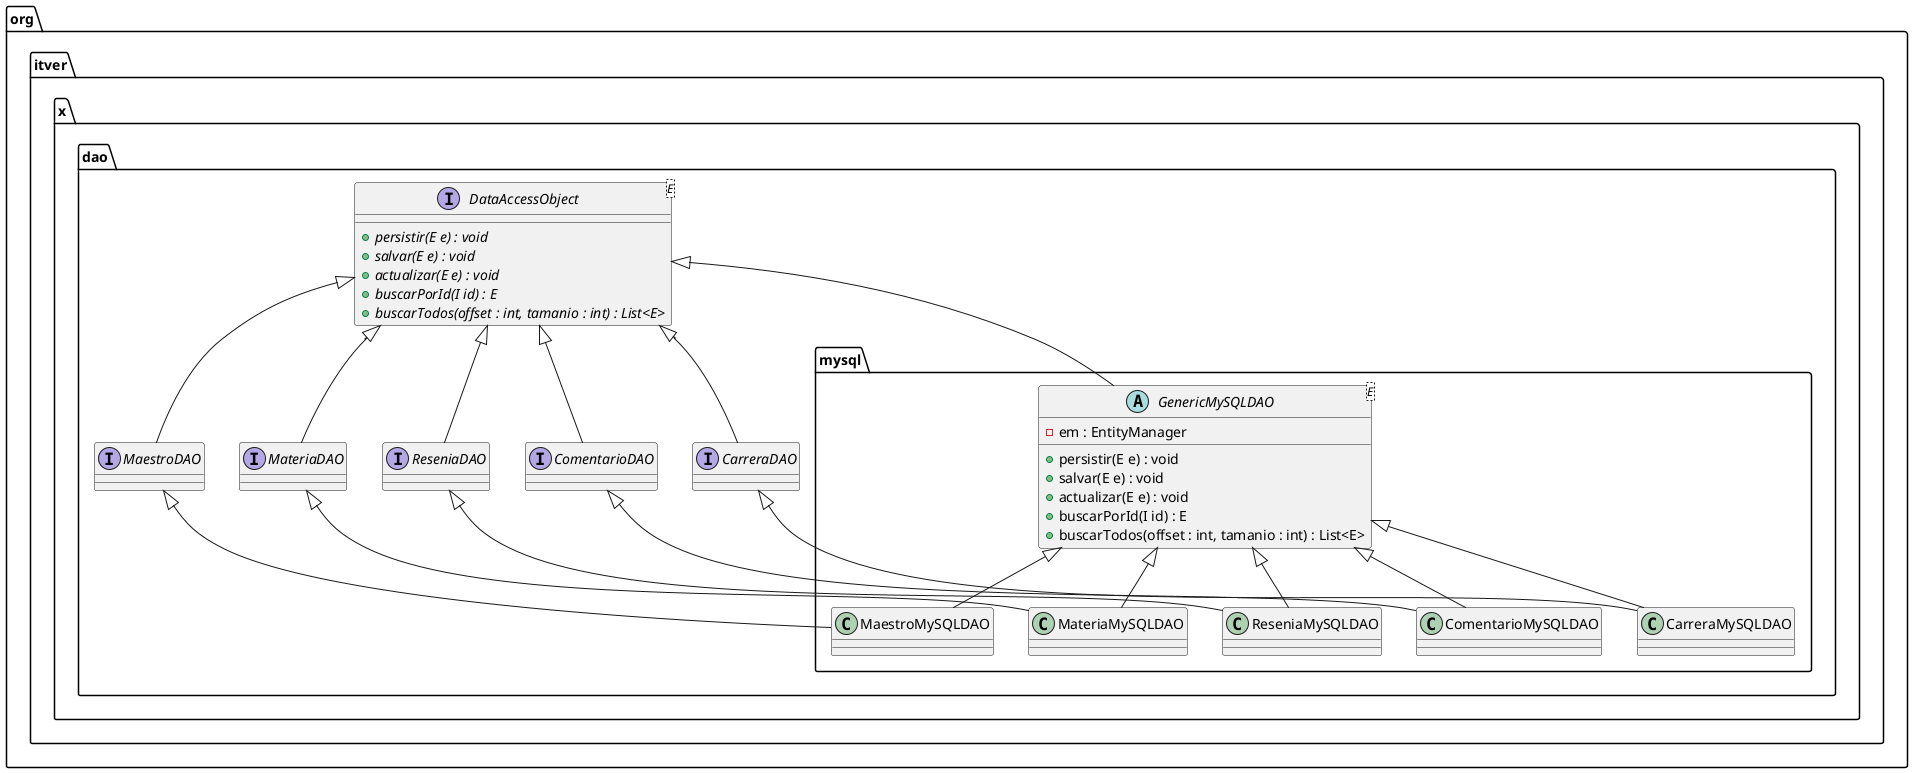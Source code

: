 @startuml
package org.itver.x.dao{
    interface DataAccessObject<E>{
        +{abstract}persistir(E e) : void
        +{abstract}salvar(E e) : void
        +{abstract}actualizar(E e) : void
        +{abstract}buscarPorId(I id) : E
        +{abstract}buscarTodos(offset : int, tamanio : int) : List<E>
    }
    interface ComentarioDAO
    interface CarreraDAO
    interface MaestroDAO
    interface MateriaDAO
    interface ReseniaDAO
    
    package mysql{
        abstract class GenericMySQLDAO<E>{
            -em : EntityManager
            +persistir(E e) : void
            +salvar(E e) : void
            +actualizar(E e) : void
            +buscarPorId(I id) : E
            +buscarTodos(offset : int, tamanio : int) : List<E>
        }
        class ComentarioMySQLDAO
        class CarreraMySQLDAO
        class MaestroMySQLDAO
        class MateriaMySQLDAO
        class ReseniaMySQLDAO
    }
}

DataAccessObject <|-- GenericMySQLDAO
DataAccessObject <|-- ComentarioDAO
DataAccessObject <|-- CarreraDAO
DataAccessObject <|-- MaestroDAO
DataAccessObject <|-- MateriaDAO
DataAccessObject <|-- ReseniaDAO
GenericMySQLDAO <|-- ComentarioMySQLDAO
GenericMySQLDAO <|-- CarreraMySQLDAO
GenericMySQLDAO <|-- MaestroMySQLDAO
GenericMySQLDAO <|-- MateriaMySQLDAO
GenericMySQLDAO <|-- ReseniaMySQLDAO
ComentarioDAO <|-- ComentarioMySQLDAO
CarreraDAO <|-- CarreraMySQLDAO
MaestroDAO <|-- MaestroMySQLDAO
MateriaDAO <|-- MateriaMySQLDAO
ReseniaDAO <|-- ReseniaMySQLDAO
@enduml